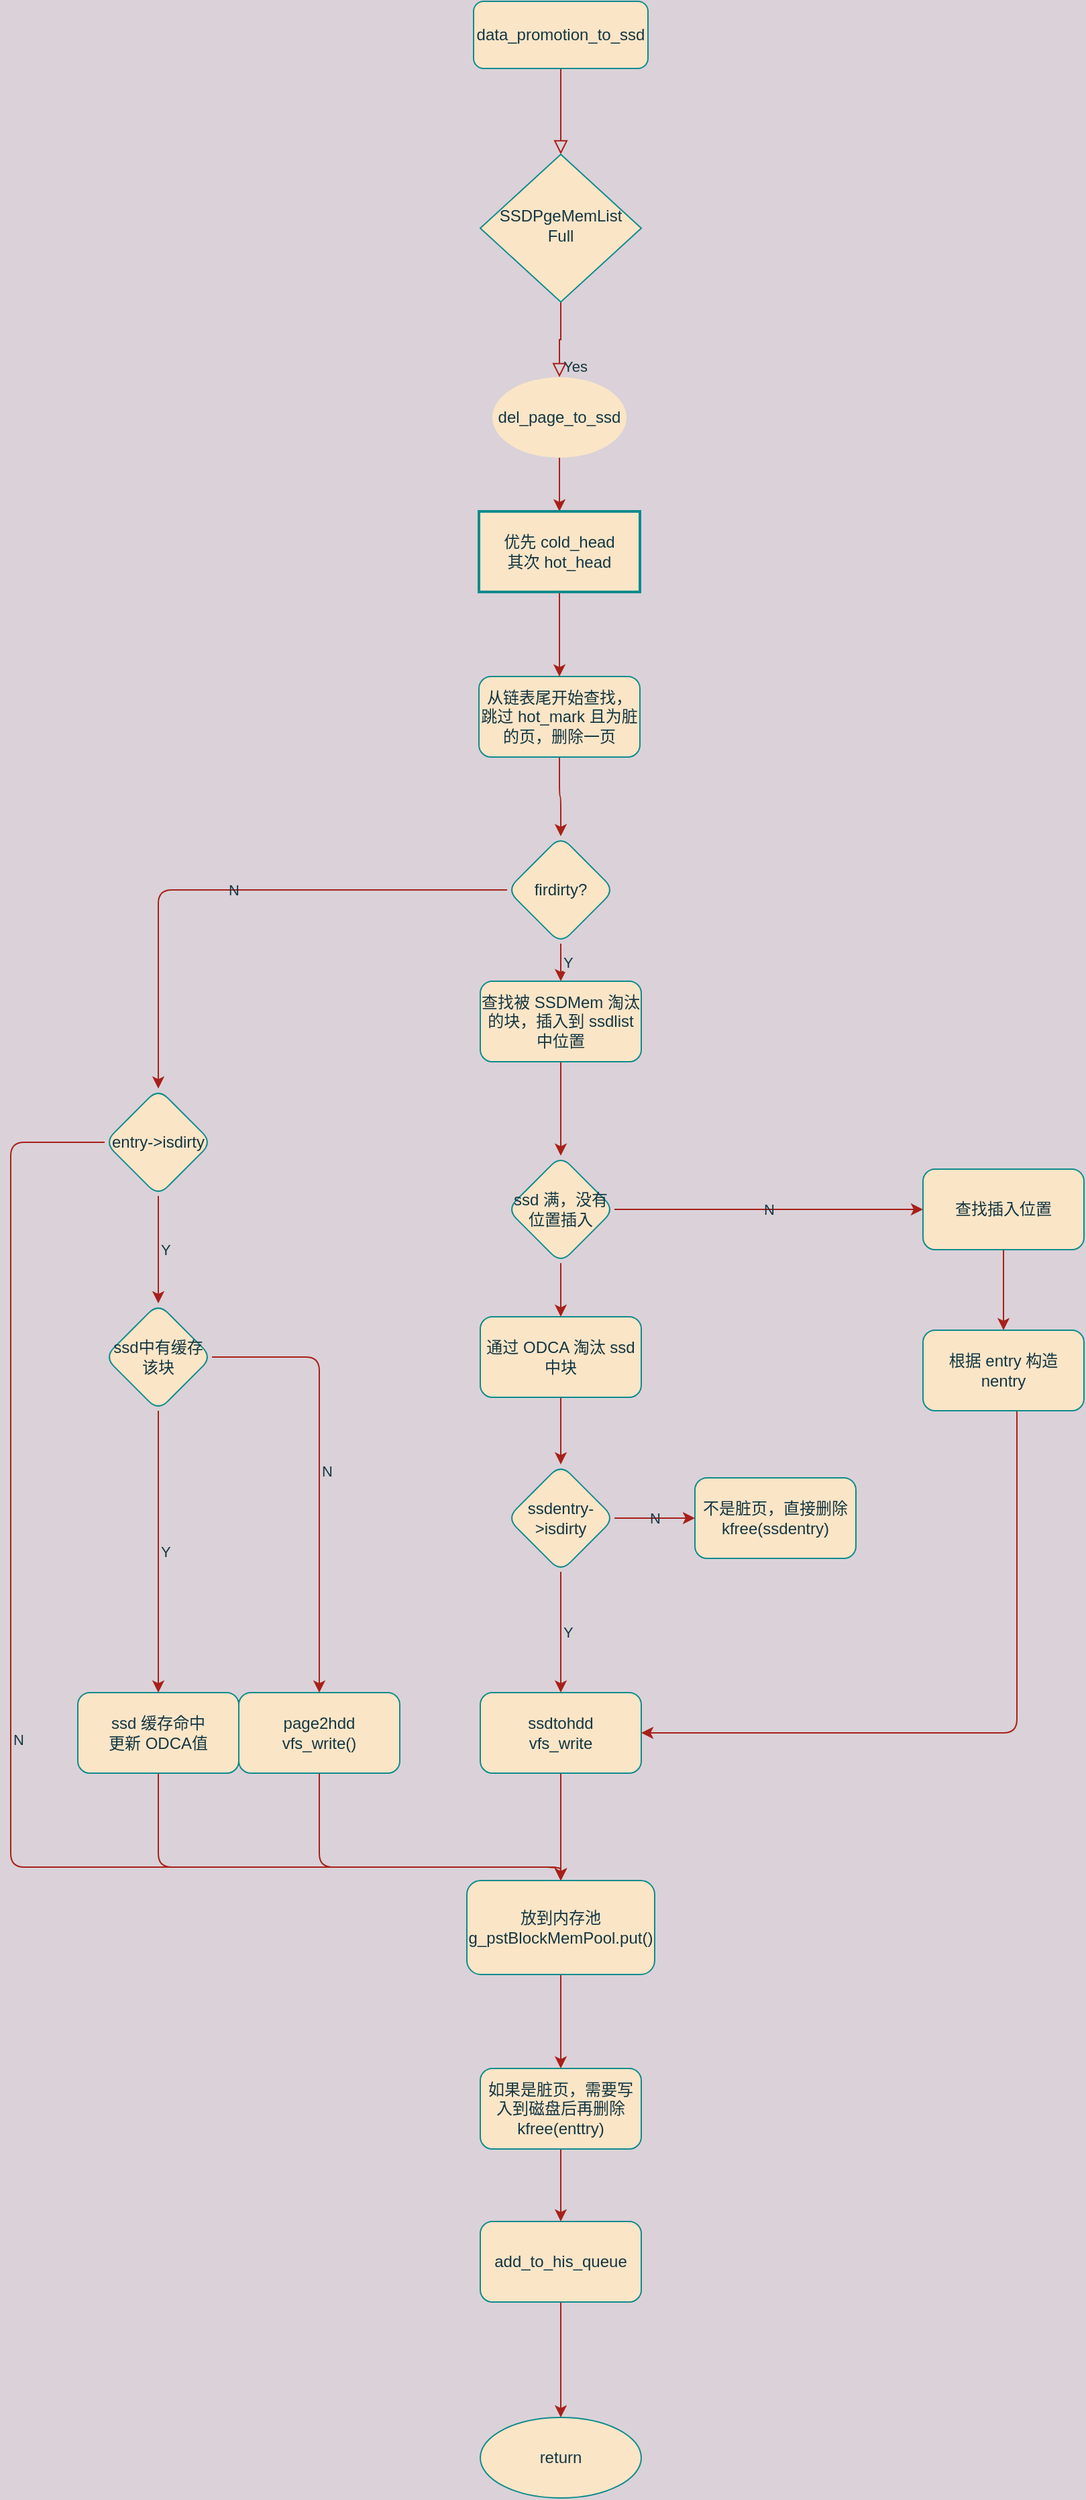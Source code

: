 <mxfile version="17.5.1" type="github">
  <diagram id="C5RBs43oDa-KdzZeNtuy" name="Page-1">
    <mxGraphModel dx="1984" dy="963" grid="1" gridSize="10" guides="1" tooltips="1" connect="1" arrows="1" fold="1" page="0" pageScale="1" pageWidth="827" pageHeight="1169" background="#DAD2D8" math="0" shadow="0">
      <root>
        <mxCell id="WIyWlLk6GJQsqaUBKTNV-0" />
        <mxCell id="WIyWlLk6GJQsqaUBKTNV-1" parent="WIyWlLk6GJQsqaUBKTNV-0" />
        <mxCell id="WIyWlLk6GJQsqaUBKTNV-2" value="" style="rounded=0;html=1;jettySize=auto;orthogonalLoop=1;fontSize=11;endArrow=block;endFill=0;endSize=8;strokeWidth=1;shadow=0;labelBackgroundColor=none;edgeStyle=orthogonalEdgeStyle;strokeColor=#A8201A;fontColor=#143642;" parent="WIyWlLk6GJQsqaUBKTNV-1" source="WIyWlLk6GJQsqaUBKTNV-3" target="WIyWlLk6GJQsqaUBKTNV-6" edge="1">
          <mxGeometry relative="1" as="geometry" />
        </mxCell>
        <mxCell id="WIyWlLk6GJQsqaUBKTNV-3" value="data_promotion_to_ssd" style="rounded=1;whiteSpace=wrap;html=1;fontSize=12;glass=0;strokeWidth=1;shadow=0;fillColor=#FAE5C7;strokeColor=#0F8B8D;fontColor=#143642;" parent="WIyWlLk6GJQsqaUBKTNV-1" vertex="1">
          <mxGeometry x="155" y="60" width="130" height="50" as="geometry" />
        </mxCell>
        <mxCell id="WIyWlLk6GJQsqaUBKTNV-4" value="Yes" style="rounded=0;html=1;jettySize=auto;orthogonalLoop=1;fontSize=11;endArrow=block;endFill=0;endSize=8;strokeWidth=1;shadow=0;labelBackgroundColor=none;edgeStyle=orthogonalEdgeStyle;entryX=0.5;entryY=0;entryDx=0;entryDy=0;entryPerimeter=0;labelPosition=right;verticalLabelPosition=middle;align=left;verticalAlign=middle;strokeColor=#A8201A;fontColor=#143642;" parent="WIyWlLk6GJQsqaUBKTNV-1" source="WIyWlLk6GJQsqaUBKTNV-6" target="3LPMLYUL23tGQ6l7nRSu-66" edge="1">
          <mxGeometry y="20" relative="1" as="geometry">
            <mxPoint as="offset" />
            <mxPoint x="219.96" y="340" as="targetPoint" />
          </mxGeometry>
        </mxCell>
        <mxCell id="WIyWlLk6GJQsqaUBKTNV-6" value="SSDPgeMemList Full" style="rhombus;whiteSpace=wrap;html=1;shadow=0;fontFamily=Helvetica;fontSize=12;align=center;strokeWidth=1;spacing=6;spacingTop=-4;fillColor=#FAE5C7;strokeColor=#0F8B8D;fontColor=#143642;" parent="WIyWlLk6GJQsqaUBKTNV-1" vertex="1">
          <mxGeometry x="160" y="174" width="120" height="110" as="geometry" />
        </mxCell>
        <mxCell id="3LPMLYUL23tGQ6l7nRSu-74" value="" style="edgeStyle=orthogonalEdgeStyle;curved=0;rounded=1;sketch=0;orthogonalLoop=1;jettySize=auto;html=1;labelBackgroundColor=#DAD2D8;strokeColor=#A8201A;fontColor=#143642;" edge="1" parent="WIyWlLk6GJQsqaUBKTNV-1" source="3LPMLYUL23tGQ6l7nRSu-12" target="3LPMLYUL23tGQ6l7nRSu-17">
          <mxGeometry relative="1" as="geometry" />
        </mxCell>
        <mxCell id="3LPMLYUL23tGQ6l7nRSu-12" value="&lt;span&gt;从链表尾开始查找，跳过 hot_mark 且为脏的页，删除一页&lt;/span&gt;" style="whiteSpace=wrap;html=1;rounded=1;fillColor=#FAE5C7;strokeColor=#0F8B8D;fontColor=#143642;" vertex="1" parent="WIyWlLk6GJQsqaUBKTNV-1">
          <mxGeometry x="159" y="563" width="120" height="60" as="geometry" />
        </mxCell>
        <mxCell id="3LPMLYUL23tGQ6l7nRSu-20" value="Y" style="edgeStyle=orthogonalEdgeStyle;curved=0;rounded=1;sketch=0;orthogonalLoop=1;jettySize=auto;html=1;labelPosition=right;verticalLabelPosition=middle;align=left;verticalAlign=middle;labelBackgroundColor=#DAD2D8;strokeColor=#A8201A;fontColor=#143642;" edge="1" parent="WIyWlLk6GJQsqaUBKTNV-1" source="3LPMLYUL23tGQ6l7nRSu-17" target="3LPMLYUL23tGQ6l7nRSu-19">
          <mxGeometry relative="1" as="geometry" />
        </mxCell>
        <mxCell id="3LPMLYUL23tGQ6l7nRSu-45" value="N" style="edgeStyle=orthogonalEdgeStyle;curved=0;rounded=1;sketch=0;orthogonalLoop=1;jettySize=auto;html=1;labelBackgroundColor=none;labelBorderColor=none;strokeColor=#A8201A;fontColor=#143642;" edge="1" parent="WIyWlLk6GJQsqaUBKTNV-1" source="3LPMLYUL23tGQ6l7nRSu-17" target="3LPMLYUL23tGQ6l7nRSu-44">
          <mxGeometry relative="1" as="geometry" />
        </mxCell>
        <mxCell id="3LPMLYUL23tGQ6l7nRSu-17" value="firdirty?" style="rhombus;whiteSpace=wrap;html=1;rounded=1;fillColor=#FAE5C7;strokeColor=#0F8B8D;fontColor=#143642;" vertex="1" parent="WIyWlLk6GJQsqaUBKTNV-1">
          <mxGeometry x="180" y="682" width="80" height="80" as="geometry" />
        </mxCell>
        <mxCell id="3LPMLYUL23tGQ6l7nRSu-30" value="" style="edgeStyle=orthogonalEdgeStyle;curved=0;rounded=1;sketch=0;orthogonalLoop=1;jettySize=auto;html=1;labelBackgroundColor=none;labelBorderColor=none;strokeColor=#A8201A;fontColor=#143642;" edge="1" parent="WIyWlLk6GJQsqaUBKTNV-1" source="3LPMLYUL23tGQ6l7nRSu-19" target="3LPMLYUL23tGQ6l7nRSu-29">
          <mxGeometry relative="1" as="geometry" />
        </mxCell>
        <mxCell id="3LPMLYUL23tGQ6l7nRSu-19" value="查找被 SSDMem 淘汰的块，插入到 ssdlist 中位置" style="whiteSpace=wrap;html=1;rounded=1;fillColor=#FAE5C7;strokeColor=#0F8B8D;fontColor=#143642;" vertex="1" parent="WIyWlLk6GJQsqaUBKTNV-1">
          <mxGeometry x="160" y="790" width="120" height="60" as="geometry" />
        </mxCell>
        <mxCell id="3LPMLYUL23tGQ6l7nRSu-32" value="" style="edgeStyle=orthogonalEdgeStyle;curved=0;rounded=1;sketch=0;orthogonalLoop=1;jettySize=auto;html=1;labelBackgroundColor=none;labelBorderColor=none;strokeColor=#A8201A;fontColor=#143642;" edge="1" parent="WIyWlLk6GJQsqaUBKTNV-1" source="3LPMLYUL23tGQ6l7nRSu-29" target="3LPMLYUL23tGQ6l7nRSu-31">
          <mxGeometry relative="1" as="geometry" />
        </mxCell>
        <mxCell id="3LPMLYUL23tGQ6l7nRSu-40" value="N" style="edgeStyle=orthogonalEdgeStyle;curved=0;rounded=1;sketch=0;orthogonalLoop=1;jettySize=auto;html=1;labelBackgroundColor=none;labelBorderColor=none;entryX=0;entryY=0.5;entryDx=0;entryDy=0;strokeColor=#A8201A;fontColor=#143642;" edge="1" parent="WIyWlLk6GJQsqaUBKTNV-1" source="3LPMLYUL23tGQ6l7nRSu-29" target="3LPMLYUL23tGQ6l7nRSu-39">
          <mxGeometry relative="1" as="geometry">
            <Array as="points">
              <mxPoint x="490" y="960" />
            </Array>
          </mxGeometry>
        </mxCell>
        <mxCell id="3LPMLYUL23tGQ6l7nRSu-29" value="ssd 满，没有位置插入" style="rhombus;whiteSpace=wrap;html=1;rounded=1;fillColor=#FAE5C7;strokeColor=#0F8B8D;fontColor=#143642;" vertex="1" parent="WIyWlLk6GJQsqaUBKTNV-1">
          <mxGeometry x="180" y="920" width="80" height="80" as="geometry" />
        </mxCell>
        <mxCell id="3LPMLYUL23tGQ6l7nRSu-34" value="" style="edgeStyle=orthogonalEdgeStyle;curved=0;rounded=1;sketch=0;orthogonalLoop=1;jettySize=auto;html=1;labelBackgroundColor=none;labelBorderColor=none;strokeColor=#A8201A;fontColor=#143642;" edge="1" parent="WIyWlLk6GJQsqaUBKTNV-1" source="3LPMLYUL23tGQ6l7nRSu-31" target="3LPMLYUL23tGQ6l7nRSu-33">
          <mxGeometry relative="1" as="geometry" />
        </mxCell>
        <mxCell id="3LPMLYUL23tGQ6l7nRSu-31" value="通过 ODCA 淘汰 ssd 中块" style="whiteSpace=wrap;html=1;rounded=1;fillColor=#FAE5C7;strokeColor=#0F8B8D;fontColor=#143642;" vertex="1" parent="WIyWlLk6GJQsqaUBKTNV-1">
          <mxGeometry x="160" y="1040" width="120" height="60" as="geometry" />
        </mxCell>
        <mxCell id="3LPMLYUL23tGQ6l7nRSu-36" value="Y" style="edgeStyle=orthogonalEdgeStyle;curved=0;rounded=1;sketch=0;orthogonalLoop=1;jettySize=auto;html=1;labelBackgroundColor=none;labelBorderColor=none;labelPosition=right;verticalLabelPosition=middle;align=left;verticalAlign=middle;strokeColor=#A8201A;fontColor=#143642;" edge="1" parent="WIyWlLk6GJQsqaUBKTNV-1" source="3LPMLYUL23tGQ6l7nRSu-33" target="3LPMLYUL23tGQ6l7nRSu-35">
          <mxGeometry relative="1" as="geometry" />
        </mxCell>
        <mxCell id="3LPMLYUL23tGQ6l7nRSu-38" value="N" style="edgeStyle=orthogonalEdgeStyle;curved=0;rounded=1;sketch=0;orthogonalLoop=1;jettySize=auto;html=1;labelBackgroundColor=none;labelBorderColor=none;strokeColor=#A8201A;fontColor=#143642;" edge="1" parent="WIyWlLk6GJQsqaUBKTNV-1" source="3LPMLYUL23tGQ6l7nRSu-33" target="3LPMLYUL23tGQ6l7nRSu-37">
          <mxGeometry relative="1" as="geometry" />
        </mxCell>
        <mxCell id="3LPMLYUL23tGQ6l7nRSu-33" value="ssdentry-&amp;gt;isdirty" style="rhombus;whiteSpace=wrap;html=1;rounded=1;fillColor=#FAE5C7;strokeColor=#0F8B8D;fontColor=#143642;" vertex="1" parent="WIyWlLk6GJQsqaUBKTNV-1">
          <mxGeometry x="180" y="1150" width="80" height="80" as="geometry" />
        </mxCell>
        <mxCell id="3LPMLYUL23tGQ6l7nRSu-54" value="" style="edgeStyle=orthogonalEdgeStyle;curved=0;rounded=1;sketch=0;orthogonalLoop=1;jettySize=auto;html=1;labelBackgroundColor=none;labelBorderColor=none;strokeColor=#A8201A;fontColor=#143642;" edge="1" parent="WIyWlLk6GJQsqaUBKTNV-1" source="3LPMLYUL23tGQ6l7nRSu-35" target="3LPMLYUL23tGQ6l7nRSu-53">
          <mxGeometry relative="1" as="geometry" />
        </mxCell>
        <mxCell id="3LPMLYUL23tGQ6l7nRSu-35" value="ssdtohdd&lt;br&gt;vfs_write" style="whiteSpace=wrap;html=1;rounded=1;fillColor=#FAE5C7;strokeColor=#0F8B8D;fontColor=#143642;" vertex="1" parent="WIyWlLk6GJQsqaUBKTNV-1">
          <mxGeometry x="160" y="1320" width="120" height="60" as="geometry" />
        </mxCell>
        <mxCell id="3LPMLYUL23tGQ6l7nRSu-37" value="不是脏页，直接删除&lt;br&gt;kfree(ssdentry)" style="whiteSpace=wrap;html=1;rounded=1;fillColor=#FAE5C7;strokeColor=#0F8B8D;fontColor=#143642;" vertex="1" parent="WIyWlLk6GJQsqaUBKTNV-1">
          <mxGeometry x="320" y="1160" width="120" height="60" as="geometry" />
        </mxCell>
        <mxCell id="3LPMLYUL23tGQ6l7nRSu-42" value="" style="edgeStyle=orthogonalEdgeStyle;curved=0;rounded=1;sketch=0;orthogonalLoop=1;jettySize=auto;html=1;labelBackgroundColor=none;labelBorderColor=none;strokeColor=#A8201A;fontColor=#143642;" edge="1" parent="WIyWlLk6GJQsqaUBKTNV-1" source="3LPMLYUL23tGQ6l7nRSu-39" target="3LPMLYUL23tGQ6l7nRSu-41">
          <mxGeometry relative="1" as="geometry" />
        </mxCell>
        <mxCell id="3LPMLYUL23tGQ6l7nRSu-39" value="查找插入位置&lt;br&gt;" style="whiteSpace=wrap;html=1;rounded=1;fillColor=#FAE5C7;strokeColor=#0F8B8D;fontColor=#143642;" vertex="1" parent="WIyWlLk6GJQsqaUBKTNV-1">
          <mxGeometry x="490" y="930" width="120" height="60" as="geometry" />
        </mxCell>
        <mxCell id="3LPMLYUL23tGQ6l7nRSu-43" value="" style="edgeStyle=orthogonalEdgeStyle;curved=0;rounded=1;sketch=0;orthogonalLoop=1;jettySize=auto;html=1;labelBackgroundColor=none;labelBorderColor=none;entryX=1;entryY=0.5;entryDx=0;entryDy=0;strokeColor=#A8201A;fontColor=#143642;" edge="1" parent="WIyWlLk6GJQsqaUBKTNV-1" source="3LPMLYUL23tGQ6l7nRSu-41" target="3LPMLYUL23tGQ6l7nRSu-35">
          <mxGeometry relative="1" as="geometry">
            <mxPoint x="550" y="1190" as="targetPoint" />
            <Array as="points">
              <mxPoint x="560" y="1350" />
            </Array>
          </mxGeometry>
        </mxCell>
        <mxCell id="3LPMLYUL23tGQ6l7nRSu-41" value="根据 entry 构造 nentry" style="whiteSpace=wrap;html=1;rounded=1;fillColor=#FAE5C7;strokeColor=#0F8B8D;fontColor=#143642;" vertex="1" parent="WIyWlLk6GJQsqaUBKTNV-1">
          <mxGeometry x="490" y="1050" width="120" height="60" as="geometry" />
        </mxCell>
        <mxCell id="3LPMLYUL23tGQ6l7nRSu-47" value="Y" style="edgeStyle=orthogonalEdgeStyle;curved=0;rounded=1;sketch=0;orthogonalLoop=1;jettySize=auto;html=1;labelBackgroundColor=none;labelBorderColor=none;labelPosition=right;verticalLabelPosition=middle;align=left;verticalAlign=middle;strokeColor=#A8201A;fontColor=#143642;" edge="1" parent="WIyWlLk6GJQsqaUBKTNV-1" source="3LPMLYUL23tGQ6l7nRSu-44" target="3LPMLYUL23tGQ6l7nRSu-46">
          <mxGeometry relative="1" as="geometry" />
        </mxCell>
        <mxCell id="3LPMLYUL23tGQ6l7nRSu-63" value="N" style="edgeStyle=orthogonalEdgeStyle;curved=0;rounded=1;sketch=0;orthogonalLoop=1;jettySize=auto;html=1;labelBackgroundColor=none;labelBorderColor=none;entryX=0.5;entryY=0;entryDx=0;entryDy=0;labelPosition=right;verticalLabelPosition=middle;align=left;verticalAlign=middle;strokeColor=#A8201A;fontColor=#143642;" edge="1" parent="WIyWlLk6GJQsqaUBKTNV-1" source="3LPMLYUL23tGQ6l7nRSu-44" target="3LPMLYUL23tGQ6l7nRSu-53">
          <mxGeometry relative="1" as="geometry">
            <mxPoint x="-200" y="910" as="targetPoint" />
            <Array as="points">
              <mxPoint x="-190" y="910" />
              <mxPoint x="-190" y="1450" />
              <mxPoint x="220" y="1450" />
            </Array>
          </mxGeometry>
        </mxCell>
        <mxCell id="3LPMLYUL23tGQ6l7nRSu-44" value="entry-&amp;gt;isdirty" style="rhombus;whiteSpace=wrap;html=1;rounded=1;fillColor=#FAE5C7;strokeColor=#0F8B8D;fontColor=#143642;" vertex="1" parent="WIyWlLk6GJQsqaUBKTNV-1">
          <mxGeometry x="-120" y="870" width="80" height="80" as="geometry" />
        </mxCell>
        <mxCell id="3LPMLYUL23tGQ6l7nRSu-50" value="N" style="edgeStyle=orthogonalEdgeStyle;curved=0;rounded=1;sketch=0;orthogonalLoop=1;jettySize=auto;html=1;labelBackgroundColor=none;labelBorderColor=none;labelPosition=right;verticalLabelPosition=middle;align=left;verticalAlign=middle;strokeColor=#A8201A;fontColor=#143642;" edge="1" parent="WIyWlLk6GJQsqaUBKTNV-1" source="3LPMLYUL23tGQ6l7nRSu-46" target="3LPMLYUL23tGQ6l7nRSu-49">
          <mxGeometry relative="1" as="geometry" />
        </mxCell>
        <mxCell id="3LPMLYUL23tGQ6l7nRSu-52" value="Y" style="edgeStyle=orthogonalEdgeStyle;curved=0;rounded=1;sketch=0;orthogonalLoop=1;jettySize=auto;html=1;labelBackgroundColor=none;labelBorderColor=none;labelPosition=right;verticalLabelPosition=middle;align=left;verticalAlign=middle;strokeColor=#A8201A;fontColor=#143642;" edge="1" parent="WIyWlLk6GJQsqaUBKTNV-1" source="3LPMLYUL23tGQ6l7nRSu-46" target="3LPMLYUL23tGQ6l7nRSu-51">
          <mxGeometry relative="1" as="geometry" />
        </mxCell>
        <mxCell id="3LPMLYUL23tGQ6l7nRSu-46" value="ssd中有缓存该块" style="rhombus;whiteSpace=wrap;html=1;rounded=1;fillColor=#FAE5C7;strokeColor=#0F8B8D;fontColor=#143642;" vertex="1" parent="WIyWlLk6GJQsqaUBKTNV-1">
          <mxGeometry x="-120" y="1030" width="80" height="80" as="geometry" />
        </mxCell>
        <mxCell id="3LPMLYUL23tGQ6l7nRSu-62" value="" style="edgeStyle=orthogonalEdgeStyle;curved=0;rounded=1;sketch=0;orthogonalLoop=1;jettySize=auto;html=1;labelBackgroundColor=none;labelBorderColor=none;entryX=0.5;entryY=0;entryDx=0;entryDy=0;strokeColor=#A8201A;fontColor=#143642;" edge="1" parent="WIyWlLk6GJQsqaUBKTNV-1" source="3LPMLYUL23tGQ6l7nRSu-49" target="3LPMLYUL23tGQ6l7nRSu-53">
          <mxGeometry relative="1" as="geometry">
            <mxPoint x="40" y="1460" as="targetPoint" />
            <Array as="points">
              <mxPoint x="40" y="1450" />
              <mxPoint x="220" y="1450" />
            </Array>
          </mxGeometry>
        </mxCell>
        <mxCell id="3LPMLYUL23tGQ6l7nRSu-49" value="page2hdd&lt;br&gt;vfs_write()" style="whiteSpace=wrap;html=1;rounded=1;fillColor=#FAE5C7;strokeColor=#0F8B8D;fontColor=#143642;" vertex="1" parent="WIyWlLk6GJQsqaUBKTNV-1">
          <mxGeometry x="-20" y="1320" width="120" height="60" as="geometry" />
        </mxCell>
        <mxCell id="3LPMLYUL23tGQ6l7nRSu-61" value="" style="edgeStyle=orthogonalEdgeStyle;curved=0;rounded=1;sketch=0;orthogonalLoop=1;jettySize=auto;html=1;labelBackgroundColor=none;labelBorderColor=none;entryX=0.5;entryY=0;entryDx=0;entryDy=0;strokeColor=#A8201A;fontColor=#143642;" edge="1" parent="WIyWlLk6GJQsqaUBKTNV-1" source="3LPMLYUL23tGQ6l7nRSu-51" target="3LPMLYUL23tGQ6l7nRSu-53">
          <mxGeometry relative="1" as="geometry">
            <mxPoint x="-80" y="1460" as="targetPoint" />
            <Array as="points">
              <mxPoint x="-80" y="1450" />
              <mxPoint x="220" y="1450" />
            </Array>
          </mxGeometry>
        </mxCell>
        <mxCell id="3LPMLYUL23tGQ6l7nRSu-51" value="ssd 缓存命中&lt;br&gt;更新 ODCA值" style="whiteSpace=wrap;html=1;rounded=1;fillColor=#FAE5C7;strokeColor=#0F8B8D;fontColor=#143642;" vertex="1" parent="WIyWlLk6GJQsqaUBKTNV-1">
          <mxGeometry x="-140" y="1320" width="120" height="60" as="geometry" />
        </mxCell>
        <mxCell id="3LPMLYUL23tGQ6l7nRSu-56" value="" style="edgeStyle=orthogonalEdgeStyle;curved=0;rounded=1;sketch=0;orthogonalLoop=1;jettySize=auto;html=1;labelBackgroundColor=none;labelBorderColor=none;strokeColor=#A8201A;fontColor=#143642;" edge="1" parent="WIyWlLk6GJQsqaUBKTNV-1" source="3LPMLYUL23tGQ6l7nRSu-53" target="3LPMLYUL23tGQ6l7nRSu-55">
          <mxGeometry relative="1" as="geometry" />
        </mxCell>
        <mxCell id="3LPMLYUL23tGQ6l7nRSu-53" value="放到内存池&lt;br&gt;g_pstBlockMemPool.put()" style="whiteSpace=wrap;html=1;rounded=1;fillColor=#FAE5C7;strokeColor=#0F8B8D;fontColor=#143642;" vertex="1" parent="WIyWlLk6GJQsqaUBKTNV-1">
          <mxGeometry x="150" y="1460" width="140" height="70" as="geometry" />
        </mxCell>
        <mxCell id="3LPMLYUL23tGQ6l7nRSu-58" value="" style="edgeStyle=orthogonalEdgeStyle;curved=0;rounded=1;sketch=0;orthogonalLoop=1;jettySize=auto;html=1;labelBackgroundColor=none;labelBorderColor=none;strokeColor=#A8201A;fontColor=#143642;" edge="1" parent="WIyWlLk6GJQsqaUBKTNV-1" source="3LPMLYUL23tGQ6l7nRSu-55" target="3LPMLYUL23tGQ6l7nRSu-57">
          <mxGeometry relative="1" as="geometry" />
        </mxCell>
        <mxCell id="3LPMLYUL23tGQ6l7nRSu-55" value="如果是脏页，需要写入到磁盘后再删除&lt;br&gt;kfree(enttry)" style="whiteSpace=wrap;html=1;rounded=1;fillColor=#FAE5C7;strokeColor=#0F8B8D;fontColor=#143642;" vertex="1" parent="WIyWlLk6GJQsqaUBKTNV-1">
          <mxGeometry x="160" y="1600" width="120" height="60" as="geometry" />
        </mxCell>
        <mxCell id="3LPMLYUL23tGQ6l7nRSu-60" value="" style="edgeStyle=orthogonalEdgeStyle;curved=0;rounded=1;sketch=0;orthogonalLoop=1;jettySize=auto;html=1;labelBackgroundColor=none;labelBorderColor=none;strokeColor=#A8201A;fontColor=#143642;" edge="1" parent="WIyWlLk6GJQsqaUBKTNV-1" source="3LPMLYUL23tGQ6l7nRSu-57" target="3LPMLYUL23tGQ6l7nRSu-59">
          <mxGeometry relative="1" as="geometry" />
        </mxCell>
        <mxCell id="3LPMLYUL23tGQ6l7nRSu-57" value="add_to_his_queue" style="whiteSpace=wrap;html=1;rounded=1;fillColor=#FAE5C7;strokeColor=#0F8B8D;fontColor=#143642;" vertex="1" parent="WIyWlLk6GJQsqaUBKTNV-1">
          <mxGeometry x="160" y="1714" width="120" height="60" as="geometry" />
        </mxCell>
        <mxCell id="3LPMLYUL23tGQ6l7nRSu-59" value="return" style="ellipse;whiteSpace=wrap;html=1;rounded=1;fillColor=#FAE5C7;strokeColor=#0F8B8D;fontColor=#143642;" vertex="1" parent="WIyWlLk6GJQsqaUBKTNV-1">
          <mxGeometry x="160" y="1860" width="120" height="60" as="geometry" />
        </mxCell>
        <mxCell id="3LPMLYUL23tGQ6l7nRSu-69" value="" style="edgeStyle=orthogonalEdgeStyle;curved=0;rounded=1;sketch=0;orthogonalLoop=1;jettySize=auto;html=1;labelBackgroundColor=#DAD2D8;strokeColor=#A8201A;fontColor=#143642;" edge="1" parent="WIyWlLk6GJQsqaUBKTNV-1" source="3LPMLYUL23tGQ6l7nRSu-66" target="3LPMLYUL23tGQ6l7nRSu-68">
          <mxGeometry relative="1" as="geometry" />
        </mxCell>
        <mxCell id="3LPMLYUL23tGQ6l7nRSu-66" value="&lt;span&gt;del_page_to_ssd&lt;/span&gt;" style="strokeWidth=2;html=1;shape=mxgraph.flowchart.start_1;whiteSpace=wrap;rounded=0;sketch=0;strokeColor=none;fillColor=#FAE5C7;fontColor=#143642;" vertex="1" parent="WIyWlLk6GJQsqaUBKTNV-1">
          <mxGeometry x="169" y="340" width="100" height="60" as="geometry" />
        </mxCell>
        <mxCell id="3LPMLYUL23tGQ6l7nRSu-70" value="" style="edgeStyle=orthogonalEdgeStyle;curved=0;rounded=1;sketch=0;orthogonalLoop=1;jettySize=auto;html=1;labelBackgroundColor=#DAD2D8;strokeColor=#A8201A;fontColor=#143642;" edge="1" parent="WIyWlLk6GJQsqaUBKTNV-1" source="3LPMLYUL23tGQ6l7nRSu-68" target="3LPMLYUL23tGQ6l7nRSu-12">
          <mxGeometry relative="1" as="geometry" />
        </mxCell>
        <mxCell id="3LPMLYUL23tGQ6l7nRSu-68" value="&lt;span&gt;优先 cold_head&lt;/span&gt;&lt;br&gt;&lt;span&gt;其次 hot_head&lt;/span&gt;" style="whiteSpace=wrap;html=1;strokeWidth=2;rounded=0;sketch=0;fillColor=#FAE5C7;strokeColor=#0F8B8D;fontColor=#143642;" vertex="1" parent="WIyWlLk6GJQsqaUBKTNV-1">
          <mxGeometry x="159" y="440" width="120" height="60" as="geometry" />
        </mxCell>
      </root>
    </mxGraphModel>
  </diagram>
</mxfile>
